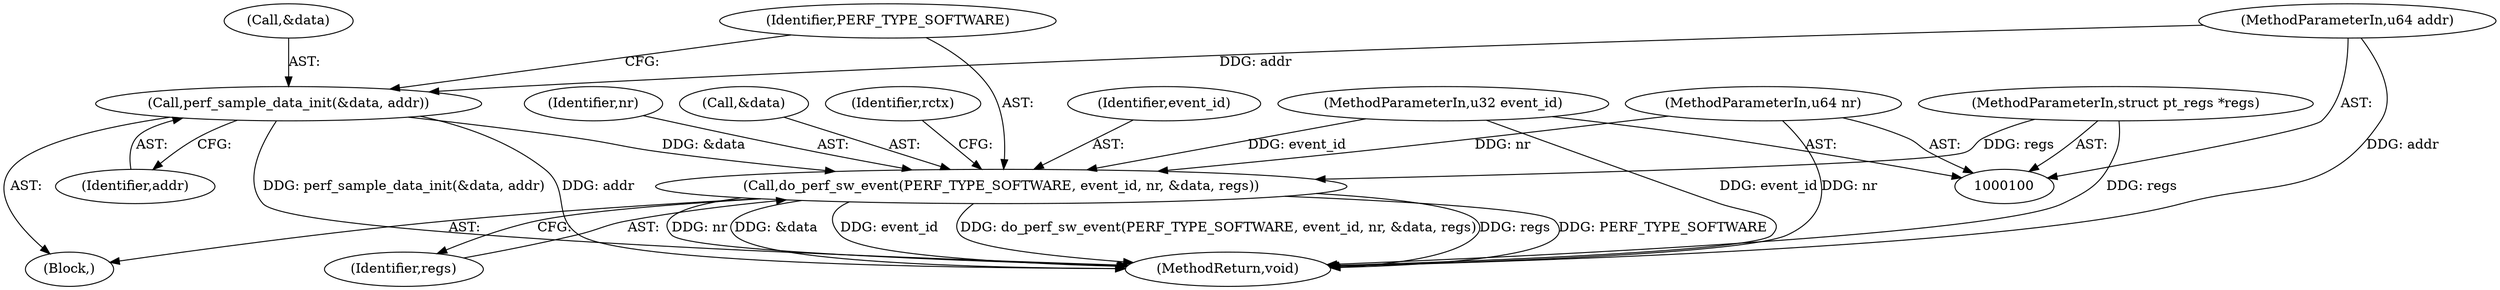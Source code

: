 digraph "0_linux_a8b0ca17b80e92faab46ee7179ba9e99ccb61233_54@pointer" {
"1000121" [label="(Call,do_perf_sw_event(PERF_TYPE_SOFTWARE, event_id, nr, &data, regs))"];
"1000101" [label="(MethodParameterIn,u32 event_id)"];
"1000102" [label="(MethodParameterIn,u64 nr)"];
"1000117" [label="(Call,perf_sample_data_init(&data, addr))"];
"1000104" [label="(MethodParameterIn,u64 addr)"];
"1000103" [label="(MethodParameterIn,struct pt_regs *regs)"];
"1000117" [label="(Call,perf_sample_data_init(&data, addr))"];
"1000105" [label="(Block,)"];
"1000124" [label="(Identifier,nr)"];
"1000121" [label="(Call,do_perf_sw_event(PERF_TYPE_SOFTWARE, event_id, nr, &data, regs))"];
"1000104" [label="(MethodParameterIn,u64 addr)"];
"1000127" [label="(Identifier,regs)"];
"1000118" [label="(Call,&data)"];
"1000120" [label="(Identifier,addr)"];
"1000125" [label="(Call,&data)"];
"1000129" [label="(Identifier,rctx)"];
"1000131" [label="(MethodReturn,void)"];
"1000101" [label="(MethodParameterIn,u32 event_id)"];
"1000122" [label="(Identifier,PERF_TYPE_SOFTWARE)"];
"1000103" [label="(MethodParameterIn,struct pt_regs *regs)"];
"1000102" [label="(MethodParameterIn,u64 nr)"];
"1000123" [label="(Identifier,event_id)"];
"1000121" -> "1000105"  [label="AST: "];
"1000121" -> "1000127"  [label="CFG: "];
"1000122" -> "1000121"  [label="AST: "];
"1000123" -> "1000121"  [label="AST: "];
"1000124" -> "1000121"  [label="AST: "];
"1000125" -> "1000121"  [label="AST: "];
"1000127" -> "1000121"  [label="AST: "];
"1000129" -> "1000121"  [label="CFG: "];
"1000121" -> "1000131"  [label="DDG: &data"];
"1000121" -> "1000131"  [label="DDG: event_id"];
"1000121" -> "1000131"  [label="DDG: do_perf_sw_event(PERF_TYPE_SOFTWARE, event_id, nr, &data, regs)"];
"1000121" -> "1000131"  [label="DDG: regs"];
"1000121" -> "1000131"  [label="DDG: PERF_TYPE_SOFTWARE"];
"1000121" -> "1000131"  [label="DDG: nr"];
"1000101" -> "1000121"  [label="DDG: event_id"];
"1000102" -> "1000121"  [label="DDG: nr"];
"1000117" -> "1000121"  [label="DDG: &data"];
"1000103" -> "1000121"  [label="DDG: regs"];
"1000101" -> "1000100"  [label="AST: "];
"1000101" -> "1000131"  [label="DDG: event_id"];
"1000102" -> "1000100"  [label="AST: "];
"1000102" -> "1000131"  [label="DDG: nr"];
"1000117" -> "1000105"  [label="AST: "];
"1000117" -> "1000120"  [label="CFG: "];
"1000118" -> "1000117"  [label="AST: "];
"1000120" -> "1000117"  [label="AST: "];
"1000122" -> "1000117"  [label="CFG: "];
"1000117" -> "1000131"  [label="DDG: perf_sample_data_init(&data, addr)"];
"1000117" -> "1000131"  [label="DDG: addr"];
"1000104" -> "1000117"  [label="DDG: addr"];
"1000104" -> "1000100"  [label="AST: "];
"1000104" -> "1000131"  [label="DDG: addr"];
"1000103" -> "1000100"  [label="AST: "];
"1000103" -> "1000131"  [label="DDG: regs"];
}

